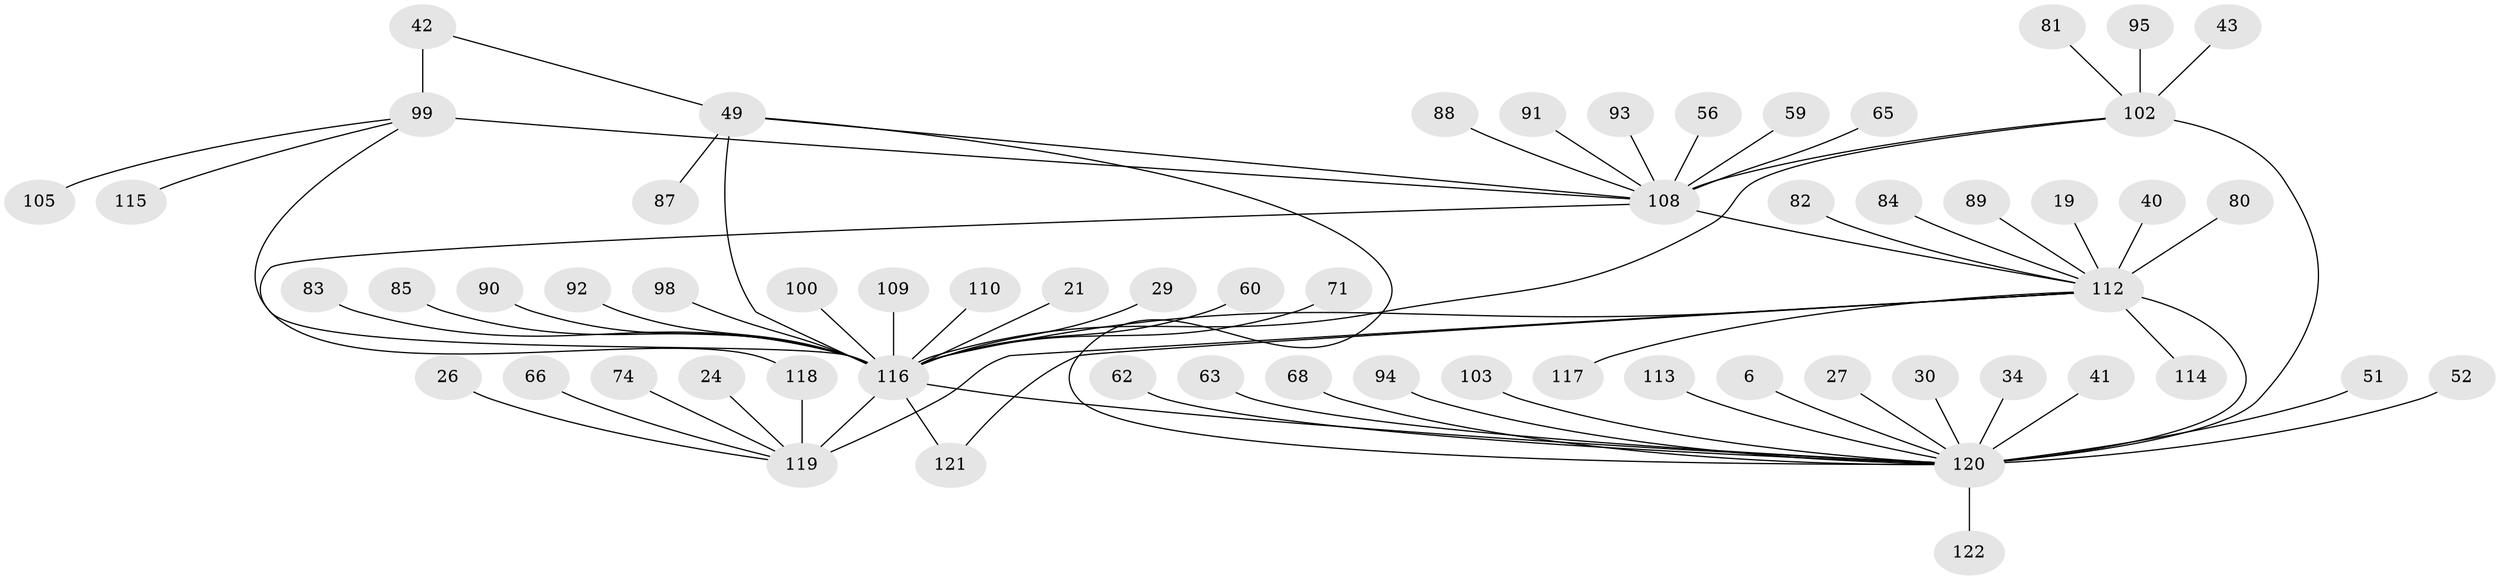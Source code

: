 // original degree distribution, {8: 0.02459016393442623, 22: 0.00819672131147541, 9: 0.01639344262295082, 10: 0.03278688524590164, 1: 0.48360655737704916, 2: 0.20491803278688525, 4: 0.03278688524590164, 3: 0.13934426229508196, 11: 0.01639344262295082, 5: 0.01639344262295082, 7: 0.01639344262295082, 6: 0.00819672131147541}
// Generated by graph-tools (version 1.1) at 2025/48/03/09/25 04:48:13]
// undirected, 61 vertices, 70 edges
graph export_dot {
graph [start="1"]
  node [color=gray90,style=filled];
  6;
  19;
  21;
  24;
  26;
  27;
  29;
  30;
  34;
  40;
  41;
  42 [super="+13"];
  43;
  49 [super="+11"];
  51;
  52;
  56;
  59;
  60;
  62 [super="+58"];
  63;
  65;
  66;
  68;
  71;
  74;
  80;
  81;
  82;
  83;
  84;
  85;
  87;
  88;
  89 [super="+78"];
  90;
  91;
  92;
  93;
  94;
  95;
  98;
  99 [super="+77"];
  100 [super="+96"];
  102 [super="+1+73"];
  103;
  105;
  108 [super="+12+15+23+104+86+31+47+50"];
  109;
  110 [super="+48+75"];
  112 [super="+57+106+70+79+72"];
  113;
  114;
  115;
  116 [super="+111+45+107"];
  117;
  118 [super="+55"];
  119 [super="+16"];
  120 [super="+7+38+5"];
  121 [super="+97+9"];
  122 [super="+101"];
  6 -- 120;
  19 -- 112;
  21 -- 116;
  24 -- 119;
  26 -- 119;
  27 -- 120;
  29 -- 116;
  30 -- 120;
  34 -- 120;
  40 -- 112;
  41 -- 120;
  42 -- 49;
  42 -- 99 [weight=2];
  43 -- 102;
  49 -- 116 [weight=2];
  49 -- 87;
  49 -- 120 [weight=2];
  49 -- 108;
  51 -- 120;
  52 -- 120;
  56 -- 108;
  59 -- 108;
  60 -- 116;
  62 -- 120;
  63 -- 120;
  65 -- 108;
  66 -- 119;
  68 -- 120;
  71 -- 116;
  74 -- 119;
  80 -- 112;
  81 -- 102;
  82 -- 112;
  83 -- 116;
  84 -- 112;
  85 -- 116;
  88 -- 108;
  89 -- 112;
  90 -- 116;
  91 -- 108;
  92 -- 116;
  93 -- 108;
  94 -- 120;
  95 -- 102;
  98 -- 116;
  99 -- 115;
  99 -- 116;
  99 -- 105;
  99 -- 108 [weight=2];
  100 -- 116;
  102 -- 108;
  102 -- 116 [weight=2];
  102 -- 120 [weight=3];
  103 -- 120;
  108 -- 112 [weight=4];
  108 -- 118;
  109 -- 116;
  110 -- 116 [weight=2];
  112 -- 114;
  112 -- 121 [weight=2];
  112 -- 117;
  112 -- 119;
  112 -- 120 [weight=10];
  112 -- 116;
  113 -- 120;
  116 -- 119 [weight=4];
  116 -- 121 [weight=2];
  116 -- 120 [weight=6];
  118 -- 119 [weight=2];
  120 -- 122;
}
